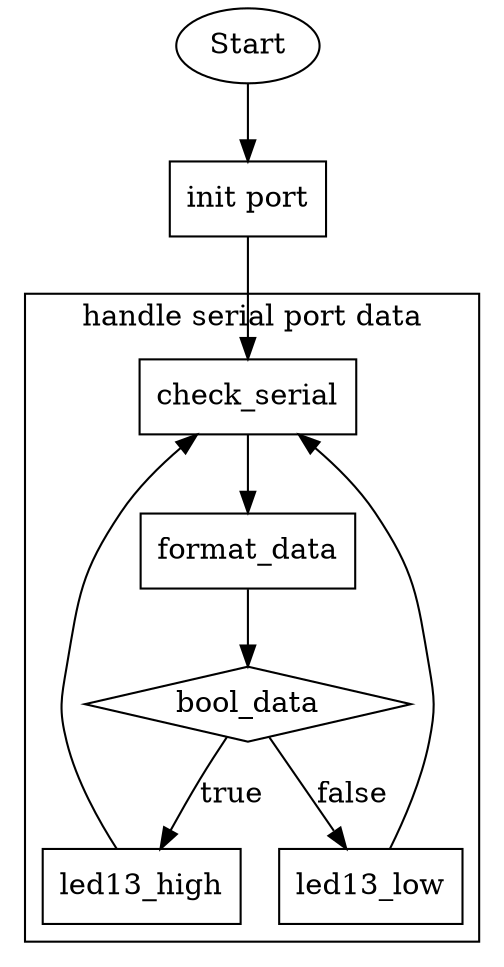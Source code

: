 digraph G{
  node[shape=record];
  Start ->"init port";
  Start [shape=ellipse];
  "init port"->check_serial;
  subgraph cluster{
    label="handle serial port data";
    check_serial->format_data;
    format_data->bool_data;
    bool_data->led13_high[label="true"];
    bool_data->led13_low[label="false"];
    led13_high->check_serial;
    led13_low->check_serial;
    bool_data [shape=diamond];
  }
}
